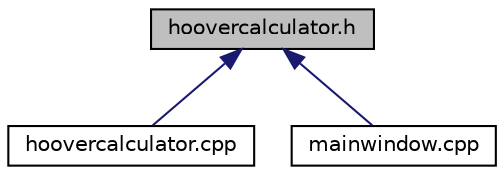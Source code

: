 digraph "hoovercalculator.h"
{
  edge [fontname="Helvetica",fontsize="10",labelfontname="Helvetica",labelfontsize="10"];
  node [fontname="Helvetica",fontsize="10",shape=record];
  Node1 [label="hoovercalculator.h",height=0.2,width=0.4,color="black", fillcolor="grey75", style="filled", fontcolor="black"];
  Node1 -> Node2 [dir="back",color="midnightblue",fontsize="10",style="solid",fontname="Helvetica"];
  Node2 [label="hoovercalculator.cpp",height=0.2,width=0.4,color="black", fillcolor="white", style="filled",URL="$hoovercalculator_8cpp.html"];
  Node1 -> Node3 [dir="back",color="midnightblue",fontsize="10",style="solid",fontname="Helvetica"];
  Node3 [label="mainwindow.cpp",height=0.2,width=0.4,color="black", fillcolor="white", style="filled",URL="$mainwindow_8cpp.html"];
}
